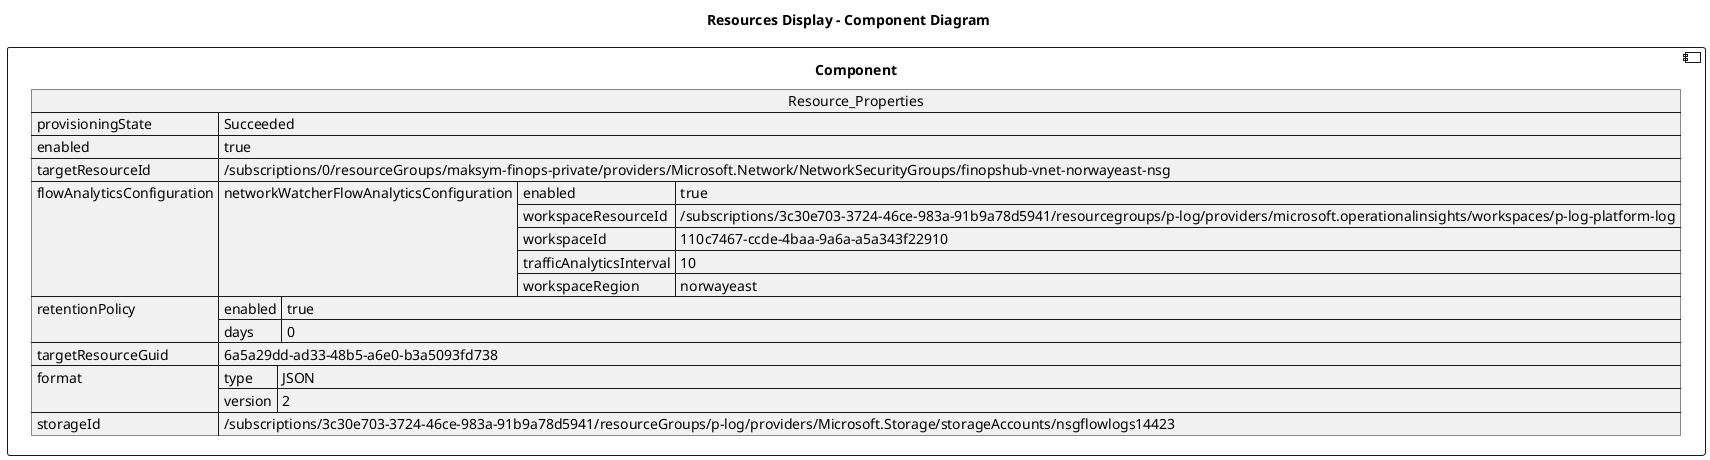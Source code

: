 @startuml

title Resources Display - Component Diagram

component Component {

json  Resource_Properties {
  "provisioningState": "Succeeded",
  "enabled": true,
  "targetResourceId": "/subscriptions/0/resourceGroups/maksym-finops-private/providers/Microsoft.Network/NetworkSecurityGroups/finopshub-vnet-norwayeast-nsg",
  "flowAnalyticsConfiguration": {
    "networkWatcherFlowAnalyticsConfiguration": {
      "enabled": true,
      "workspaceResourceId": "/subscriptions/3c30e703-3724-46ce-983a-91b9a78d5941/resourcegroups/p-log/providers/microsoft.operationalinsights/workspaces/p-log-platform-log",
      "workspaceId": "110c7467-ccde-4baa-9a6a-a5a343f22910",
      "trafficAnalyticsInterval": 10,
      "workspaceRegion": "norwayeast"
    }
  },
  "retentionPolicy": {
    "enabled": true,
    "days": 0
  },
  "targetResourceGuid": "6a5a29dd-ad33-48b5-a6e0-b3a5093fd738",
  "format": {
    "type": "JSON",
    "version": 2
  },
  "storageId": "/subscriptions/3c30e703-3724-46ce-983a-91b9a78d5941/resourceGroups/p-log/providers/Microsoft.Storage/storageAccounts/nsgflowlogs14423"
}
}
@enduml
